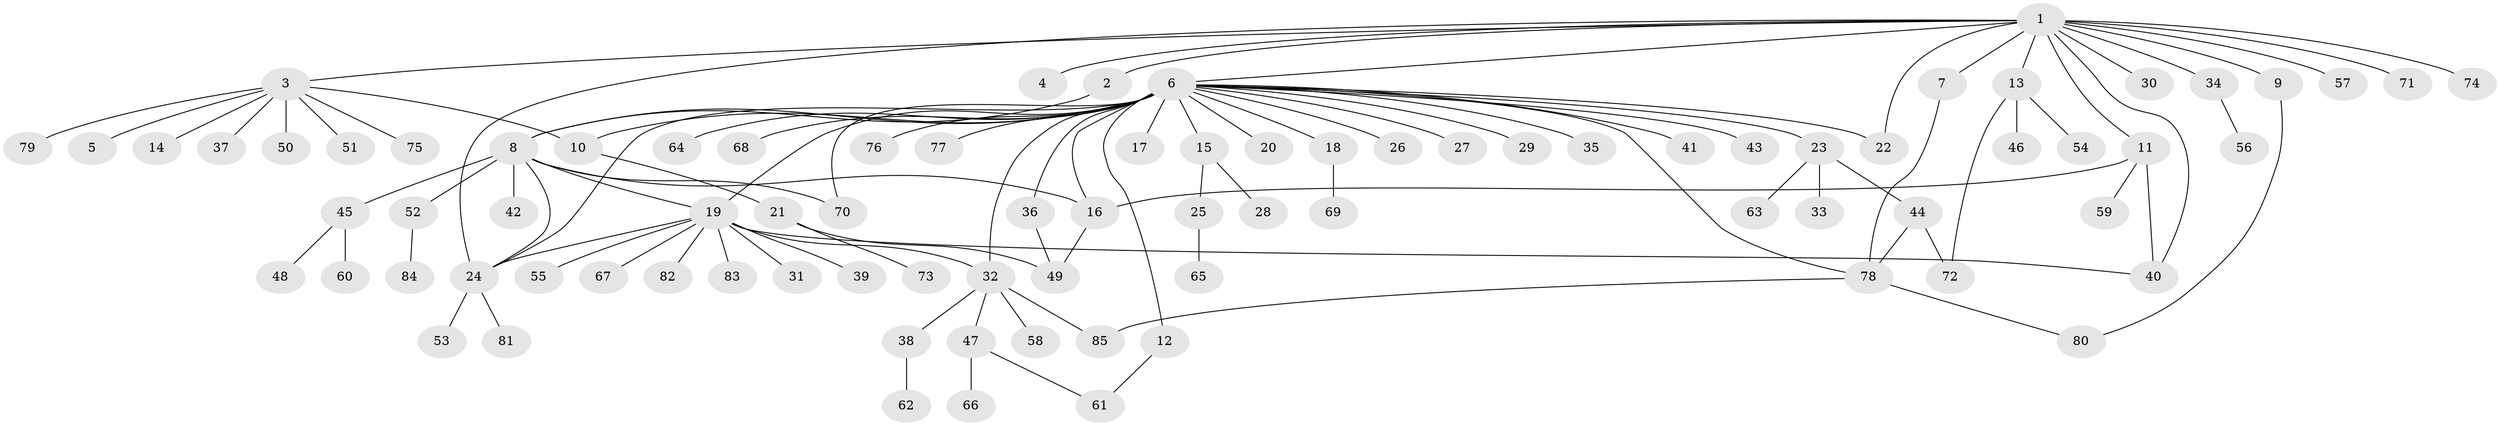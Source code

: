 // coarse degree distribution, {2: 0.17307692307692307, 8: 0.038461538461538464, 4: 0.057692307692307696, 1: 0.5769230769230769, 3: 0.07692307692307693, 9: 0.019230769230769232, 12: 0.019230769230769232, 5: 0.019230769230769232, 24: 0.019230769230769232}
// Generated by graph-tools (version 1.1) at 2025/36/03/04/25 23:36:52]
// undirected, 85 vertices, 105 edges
graph export_dot {
  node [color=gray90,style=filled];
  1;
  2;
  3;
  4;
  5;
  6;
  7;
  8;
  9;
  10;
  11;
  12;
  13;
  14;
  15;
  16;
  17;
  18;
  19;
  20;
  21;
  22;
  23;
  24;
  25;
  26;
  27;
  28;
  29;
  30;
  31;
  32;
  33;
  34;
  35;
  36;
  37;
  38;
  39;
  40;
  41;
  42;
  43;
  44;
  45;
  46;
  47;
  48;
  49;
  50;
  51;
  52;
  53;
  54;
  55;
  56;
  57;
  58;
  59;
  60;
  61;
  62;
  63;
  64;
  65;
  66;
  67;
  68;
  69;
  70;
  71;
  72;
  73;
  74;
  75;
  76;
  77;
  78;
  79;
  80;
  81;
  82;
  83;
  84;
  85;
  1 -- 2;
  1 -- 3;
  1 -- 4;
  1 -- 6;
  1 -- 7;
  1 -- 9;
  1 -- 11;
  1 -- 13;
  1 -- 22;
  1 -- 24;
  1 -- 30;
  1 -- 34;
  1 -- 40;
  1 -- 57;
  1 -- 71;
  1 -- 74;
  2 -- 8;
  3 -- 5;
  3 -- 10;
  3 -- 14;
  3 -- 37;
  3 -- 50;
  3 -- 51;
  3 -- 75;
  3 -- 79;
  6 -- 8;
  6 -- 10;
  6 -- 12;
  6 -- 15;
  6 -- 16;
  6 -- 17;
  6 -- 18;
  6 -- 19;
  6 -- 20;
  6 -- 22;
  6 -- 23;
  6 -- 24;
  6 -- 26;
  6 -- 27;
  6 -- 29;
  6 -- 32;
  6 -- 35;
  6 -- 36;
  6 -- 41;
  6 -- 43;
  6 -- 64;
  6 -- 68;
  6 -- 70;
  6 -- 76;
  6 -- 77;
  6 -- 78;
  7 -- 78;
  8 -- 16;
  8 -- 19;
  8 -- 24;
  8 -- 42;
  8 -- 45;
  8 -- 52;
  8 -- 70;
  9 -- 80;
  10 -- 21;
  11 -- 16;
  11 -- 40;
  11 -- 59;
  12 -- 61;
  13 -- 46;
  13 -- 54;
  13 -- 72;
  15 -- 25;
  15 -- 28;
  16 -- 49;
  18 -- 69;
  19 -- 24;
  19 -- 31;
  19 -- 32;
  19 -- 39;
  19 -- 40;
  19 -- 55;
  19 -- 67;
  19 -- 82;
  19 -- 83;
  21 -- 49;
  21 -- 73;
  23 -- 33;
  23 -- 44;
  23 -- 63;
  24 -- 53;
  24 -- 81;
  25 -- 65;
  32 -- 38;
  32 -- 47;
  32 -- 58;
  32 -- 85;
  34 -- 56;
  36 -- 49;
  38 -- 62;
  44 -- 72;
  44 -- 78;
  45 -- 48;
  45 -- 60;
  47 -- 61;
  47 -- 66;
  52 -- 84;
  78 -- 80;
  78 -- 85;
}
